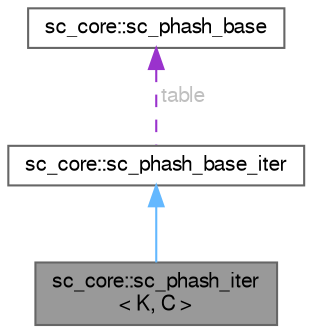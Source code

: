 digraph "sc_core::sc_phash_iter&lt; K, C &gt;"
{
 // LATEX_PDF_SIZE
  bgcolor="transparent";
  edge [fontname=FreeSans,fontsize=10,labelfontname=FreeSans,labelfontsize=10];
  node [fontname=FreeSans,fontsize=10,shape=box,height=0.2,width=0.4];
  Node1 [id="Node000001",label="sc_core::sc_phash_iter\l\< K, C \>",height=0.2,width=0.4,color="gray40", fillcolor="grey60", style="filled", fontcolor="black",tooltip=" "];
  Node2 -> Node1 [id="edge1_Node000001_Node000002",dir="back",color="steelblue1",style="solid",tooltip=" "];
  Node2 [id="Node000002",label="sc_core::sc_phash_base_iter",height=0.2,width=0.4,color="gray40", fillcolor="white", style="filled",URL="$a02293.html",tooltip=" "];
  Node3 -> Node2 [id="edge2_Node000002_Node000003",dir="back",color="darkorchid3",style="dashed",tooltip=" ",label=" table",fontcolor="grey" ];
  Node3 [id="Node000003",label="sc_core::sc_phash_base",height=0.2,width=0.4,color="gray40", fillcolor="white", style="filled",URL="$a02289.html",tooltip=" "];
}
